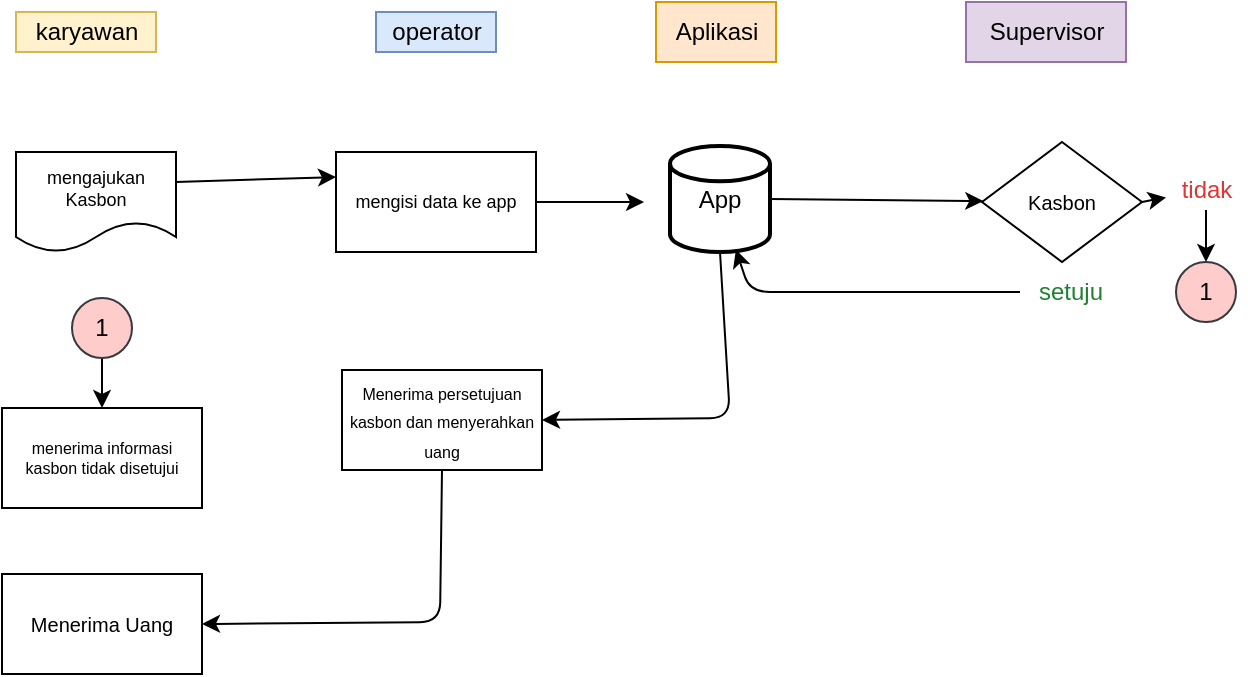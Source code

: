 <mxfile>
    <diagram id="ZcXFuEUp_2V6sPFL_Brn" name="Page-1">
        <mxGraphModel dx="790" dy="627" grid="0" gridSize="10" guides="1" tooltips="1" connect="1" arrows="1" fold="1" page="1" pageScale="1" pageWidth="850" pageHeight="1100" math="0" shadow="0">
            <root>
                <mxCell id="0"/>
                <mxCell id="1" parent="0"/>
                <mxCell id="98" value="karyawan&lt;br&gt;" style="text;html=1;align=center;verticalAlign=middle;resizable=0;points=[];autosize=1;strokeColor=#d6b656;fillColor=#fff2cc;" parent="1" vertex="1">
                    <mxGeometry x="30" y="70" width="70" height="20" as="geometry"/>
                </mxCell>
                <mxCell id="99" value="operator" style="text;html=1;align=center;verticalAlign=middle;resizable=0;points=[];autosize=1;strokeColor=#6c8ebf;fillColor=#dae8fc;" parent="1" vertex="1">
                    <mxGeometry x="210" y="70" width="60" height="20" as="geometry"/>
                </mxCell>
                <mxCell id="100" value="Supervisor" style="text;html=1;align=center;verticalAlign=middle;resizable=0;points=[];autosize=1;strokeColor=#9673a6;fillColor=#e1d5e7;" parent="1" vertex="1">
                    <mxGeometry x="505" y="65" width="80" height="30" as="geometry"/>
                </mxCell>
                <mxCell id="102" style="edgeStyle=none;html=1;exitX=1;exitY=0.5;exitDx=0;exitDy=0;entryX=0;entryY=0.25;entryDx=0;entryDy=0;" parent="1" edge="1" target="105">
                    <mxGeometry relative="1" as="geometry">
                        <mxPoint x="160" y="155" as="targetPoint"/>
                        <mxPoint x="110" y="155" as="sourcePoint"/>
                    </mxGeometry>
                </mxCell>
                <mxCell id="146" style="edgeStyle=none;html=1;exitX=1;exitY=0.5;exitDx=0;exitDy=0;fontSize=10;fontColor=#1E8232;" edge="1" parent="1" source="105">
                    <mxGeometry relative="1" as="geometry">
                        <mxPoint x="344.01" y="165" as="targetPoint"/>
                    </mxGeometry>
                </mxCell>
                <mxCell id="105" value="mengisi data ke app" style="whiteSpace=wrap;html=1;fontSize=9;" parent="1" vertex="1">
                    <mxGeometry x="190" y="140" width="100" height="50" as="geometry"/>
                </mxCell>
                <mxCell id="142" style="edgeStyle=none;html=1;exitX=1;exitY=0.5;exitDx=0;exitDy=0;fontSize=10;" edge="1" parent="1" source="113" target="122">
                    <mxGeometry relative="1" as="geometry"/>
                </mxCell>
                <mxCell id="113" value="&lt;span style=&quot;font-size: 10px;&quot;&gt;Kasbon&lt;/span&gt;" style="rhombus;whiteSpace=wrap;html=1;fontSize=10;" parent="1" vertex="1">
                    <mxGeometry x="513" y="135" width="80" height="60" as="geometry"/>
                </mxCell>
                <mxCell id="151" style="edgeStyle=none;html=1;entryX=0.659;entryY=0.978;entryDx=0;entryDy=0;entryPerimeter=0;fontSize=10;fontColor=#1E8232;" edge="1" parent="1" source="116" target="134">
                    <mxGeometry relative="1" as="geometry">
                        <Array as="points">
                            <mxPoint x="397" y="210"/>
                        </Array>
                    </mxGeometry>
                </mxCell>
                <mxCell id="116" value="setuju" style="text;html=1;align=center;verticalAlign=middle;resizable=0;points=[];autosize=1;fontColor=#1E8232;" parent="1" vertex="1">
                    <mxGeometry x="532" y="200" width="50" height="20" as="geometry"/>
                </mxCell>
                <mxCell id="144" style="edgeStyle=none;html=1;fontSize=10;" edge="1" parent="1" source="122" target="141">
                    <mxGeometry relative="1" as="geometry"/>
                </mxCell>
                <mxCell id="122" value="tidak" style="text;html=1;align=center;verticalAlign=middle;resizable=0;points=[];autosize=1;fontColor=#dd3636;" parent="1" vertex="1">
                    <mxGeometry x="605" y="149" width="40" height="20" as="geometry"/>
                </mxCell>
                <mxCell id="145" style="edgeStyle=none;html=1;exitX=0.5;exitY=1;exitDx=0;exitDy=0;entryX=0.5;entryY=0;entryDx=0;entryDy=0;fontSize=10;fontColor=#1E8232;" edge="1" parent="1" source="132" target="138">
                    <mxGeometry relative="1" as="geometry"/>
                </mxCell>
                <mxCell id="132" value="1" style="ellipse;whiteSpace=wrap;html=1;aspect=fixed;fillColor=#ffcccc;strokeColor=#36393d;" parent="1" vertex="1">
                    <mxGeometry x="58" y="213" width="30" height="30" as="geometry"/>
                </mxCell>
                <mxCell id="147" style="edgeStyle=none;html=1;exitX=1;exitY=0.5;exitDx=0;exitDy=0;exitPerimeter=0;entryX=0.008;entryY=0.492;entryDx=0;entryDy=0;entryPerimeter=0;fontSize=10;fontColor=#1E8232;" edge="1" parent="1" source="134" target="113">
                    <mxGeometry relative="1" as="geometry"/>
                </mxCell>
                <mxCell id="150" style="edgeStyle=none;html=1;exitX=0.5;exitY=1;exitDx=0;exitDy=0;exitPerimeter=0;entryX=1;entryY=0.5;entryDx=0;entryDy=0;fontSize=8;fontColor=#1E8232;" edge="1" parent="1" source="134" target="149">
                    <mxGeometry relative="1" as="geometry">
                        <Array as="points">
                            <mxPoint x="387" y="273"/>
                        </Array>
                    </mxGeometry>
                </mxCell>
                <mxCell id="134" value="App" style="strokeWidth=2;html=1;shape=mxgraph.flowchart.database;whiteSpace=wrap;" vertex="1" parent="1">
                    <mxGeometry x="357" y="137" width="50" height="53" as="geometry"/>
                </mxCell>
                <mxCell id="135" value="mengajukan Kasbon" style="shape=document;whiteSpace=wrap;html=1;boundedLbl=1;fontSize=9;" vertex="1" parent="1">
                    <mxGeometry x="30" y="140" width="80" height="50" as="geometry"/>
                </mxCell>
                <mxCell id="136" value="Aplikasi" style="text;html=1;align=center;verticalAlign=middle;resizable=0;points=[];autosize=1;strokeColor=#d79b00;fillColor=#ffe6cc;" vertex="1" parent="1">
                    <mxGeometry x="350" y="65" width="60" height="30" as="geometry"/>
                </mxCell>
                <mxCell id="138" value="&lt;span style=&quot;font-size: 8px;&quot;&gt;menerima informasi kasbon tidak disetujui&lt;/span&gt;" style="whiteSpace=wrap;html=1;fontSize=8;" vertex="1" parent="1">
                    <mxGeometry x="23" y="268" width="100" height="50" as="geometry"/>
                </mxCell>
                <mxCell id="141" value="1" style="ellipse;whiteSpace=wrap;html=1;aspect=fixed;fillColor=#ffcccc;strokeColor=#36393d;" vertex="1" parent="1">
                    <mxGeometry x="610" y="195" width="30" height="30" as="geometry"/>
                </mxCell>
                <mxCell id="153" style="edgeStyle=none;html=1;exitX=0.5;exitY=1;exitDx=0;exitDy=0;entryX=1;entryY=0.5;entryDx=0;entryDy=0;fontSize=10;fontColor=#1E8232;" edge="1" parent="1" source="149" target="152">
                    <mxGeometry relative="1" as="geometry">
                        <Array as="points">
                            <mxPoint x="242" y="375"/>
                        </Array>
                    </mxGeometry>
                </mxCell>
                <mxCell id="149" value="&lt;font style=&quot;font-size: 8px;&quot;&gt;Menerima persetujuan kasbon dan menyerahkan uang&lt;/font&gt;" style="whiteSpace=wrap;html=1;" vertex="1" parent="1">
                    <mxGeometry x="193" y="249" width="100" height="50" as="geometry"/>
                </mxCell>
                <mxCell id="152" value="&lt;span style=&quot;font-size: 10px;&quot;&gt;Menerima Uang&lt;/span&gt;" style="whiteSpace=wrap;html=1;fontSize=10;" vertex="1" parent="1">
                    <mxGeometry x="23" y="351" width="100" height="50" as="geometry"/>
                </mxCell>
            </root>
        </mxGraphModel>
    </diagram>
    <diagram id="m6LNvD4d4eO7Dk8QIljf" name="Page-2">
        <mxGraphModel dx="1386" dy="792" grid="1" gridSize="10" guides="1" tooltips="1" connect="1" arrows="1" fold="1" page="1" pageScale="1" pageWidth="850" pageHeight="1100" math="0" shadow="0">
            <root>
                <mxCell id="0"/>
                <mxCell id="1" parent="0"/>
            </root>
        </mxGraphModel>
    </diagram>
</mxfile>